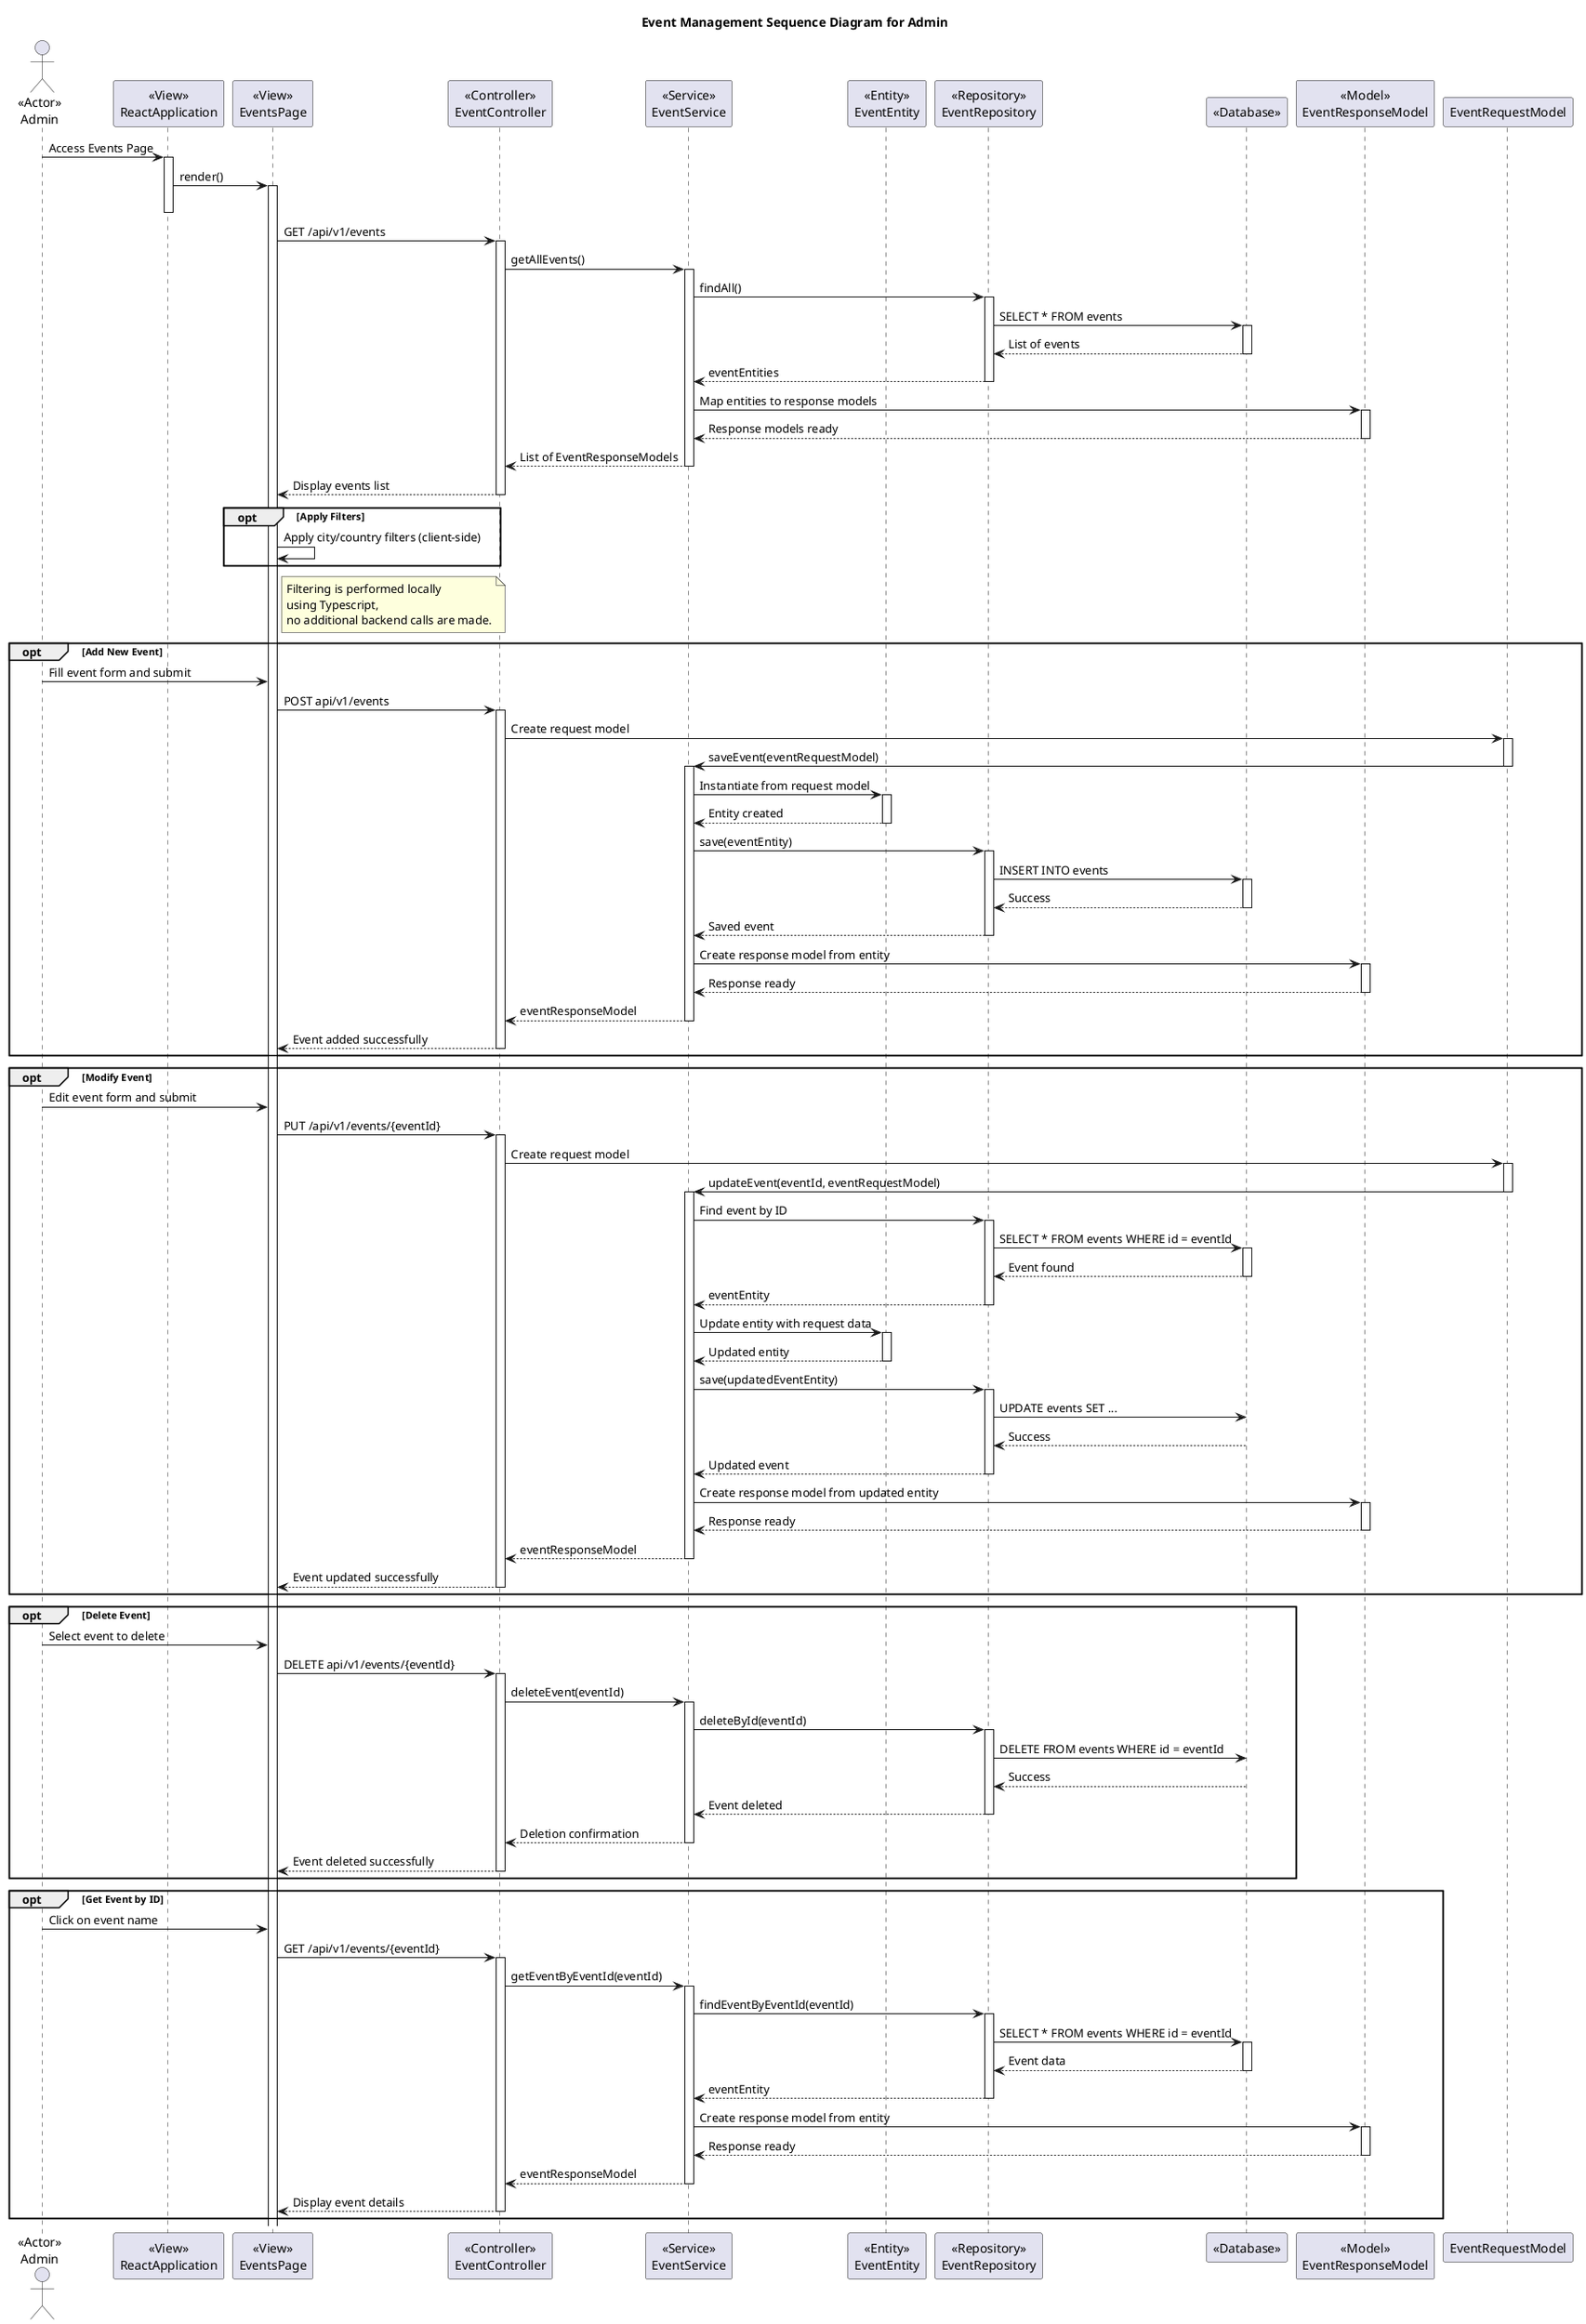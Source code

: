 @startuml
title Event Management Sequence Diagram for Admin

actor Admin as "<<Actor>>\nAdmin"

participant ReactApplication as "<<View>>\nReactApplication"
participant EventsPage as "<<View>>\nEventsPage"
participant EventController as "<<Controller>>\nEventController"
participant EventService as "<<Service>>\nEventService"
participant EventEntity as "<<Entity>>\nEventEntity"
participant EventRepository as "<<Repository>>\nEventRepository"
participant Database as "<<Database>>"
participant EventResponseModel as "<<Model>>\nEventResponseModel"

Admin -> ReactApplication : Access Events Page
activate ReactApplication

ReactApplication -> EventsPage : render()
activate EventsPage
deactivate ReactApplication

EventsPage -> EventController : GET /api/v1/events
activate EventController

EventController -> EventService : getAllEvents()
activate EventService

EventService -> EventRepository : findAll()
activate EventRepository

EventRepository -> Database : SELECT * FROM events
activate Database
Database --> EventRepository : List of events
deactivate Database

EventRepository --> EventService : eventEntities
deactivate EventRepository

EventService -> EventResponseModel : Map entities to response models
activate EventResponseModel
EventResponseModel --> EventService : Response models ready
deactivate EventResponseModel

EventService --> EventController : List of EventResponseModels
deactivate EventService

EventController --> EventsPage : Display events list
deactivate EventController

' Front-End Filtering Step
opt Apply Filters
    EventsPage -> EventsPage : Apply city/country filters (client-side)
end
note right of EventsPage
  Filtering is performed locally
  using Typescript,
  no additional backend calls are made.
end note

opt Add New Event
    Admin -> EventsPage : Fill event form and submit
    EventsPage -> EventController : POST api/v1/events
    activate EventController

    EventController -> EventRequestModel : Create request model
    activate EventRequestModel
    EventRequestModel -> EventService : saveEvent(eventRequestModel)
    deactivate EventRequestModel
    activate EventService

    EventService -> EventEntity : Instantiate from request model
    activate EventEntity
    EventEntity --> EventService : Entity created
    deactivate EventEntity

    EventService -> EventRepository : save(eventEntity)
    activate EventRepository
    EventRepository -> Database : INSERT INTO events
    activate Database
    Database --> EventRepository : Success
    deactivate Database
    EventRepository --> EventService : Saved event
    deactivate EventRepository

    EventService -> EventResponseModel : Create response model from entity
    activate EventResponseModel
    EventResponseModel --> EventService : Response ready
    deactivate EventResponseModel

    EventService --> EventController : eventResponseModel
    deactivate EventService
    EventController --> EventsPage : Event added successfully
    deactivate EventController
end

opt Modify Event
    Admin -> EventsPage : Edit event form and submit
    EventsPage -> EventController : PUT /api/v1/events/{eventId}
    activate EventController

    EventController -> EventRequestModel : Create request model
    activate EventRequestModel
    EventRequestModel -> EventService : updateEvent(eventId, eventRequestModel)
    deactivate EventRequestModel
    activate EventService

    EventService -> EventRepository : Find event by ID
    activate EventRepository
    EventRepository -> Database : SELECT * FROM events WHERE id = eventId
    activate Database
    Database --> EventRepository : Event found
    deactivate Database
    EventRepository --> EventService : eventEntity
    deactivate EventRepository

    EventService -> EventEntity : Update entity with request data
    activate EventEntity
    EventEntity --> EventService : Updated entity
    deactivate EventEntity

    EventService -> EventRepository : save(updatedEventEntity)
    activate EventRepository
    EventRepository -> Database : UPDATE events SET ...
    Database --> EventRepository : Success
    deactivate Database
    EventRepository --> EventService : Updated event
    deactivate EventRepository

    EventService -> EventResponseModel : Create response model from updated entity
    activate EventResponseModel
    EventResponseModel --> EventService : Response ready
    deactivate EventResponseModel

    EventService --> EventController : eventResponseModel
    deactivate EventService
    EventController --> EventsPage : Event updated successfully
    deactivate EventController
end

opt Delete Event
    Admin -> EventsPage : Select event to delete
    EventsPage -> EventController : DELETE api/v1/events/{eventId}
    activate EventController

    EventController -> EventService : deleteEvent(eventId)
    activate EventService
    EventService -> EventRepository : deleteById(eventId)
    activate EventRepository
    EventRepository -> Database : DELETE FROM events WHERE id = eventId
    Database --> EventRepository : Success
    deactivate Database
    EventRepository --> EventService : Event deleted
    deactivate EventRepository

    EventService --> EventController : Deletion confirmation
    deactivate EventService
    EventController --> EventsPage : Event deleted successfully
    deactivate EventController
end

opt Get Event by ID
    Admin -> EventsPage : Click on event name
    EventsPage -> EventController : GET /api/v1/events/{eventId}
    activate EventController

    EventController -> EventService : getEventByEventId(eventId)
    activate EventService

    EventService -> EventRepository : findEventByEventId(eventId)
    activate EventRepository
    EventRepository -> Database : SELECT * FROM events WHERE id = eventId
    activate Database
    Database --> EventRepository : Event data
    deactivate Database
    EventRepository --> EventService : eventEntity
    deactivate EventRepository

    EventService -> EventResponseModel : Create response model from entity
    activate EventResponseModel
    EventResponseModel --> EventService : Response ready
    deactivate EventResponseModel

    EventService --> EventController : eventResponseModel
    deactivate EventService
    EventController --> EventsPage : Display event details
    deactivate EventController
end

@enduml
